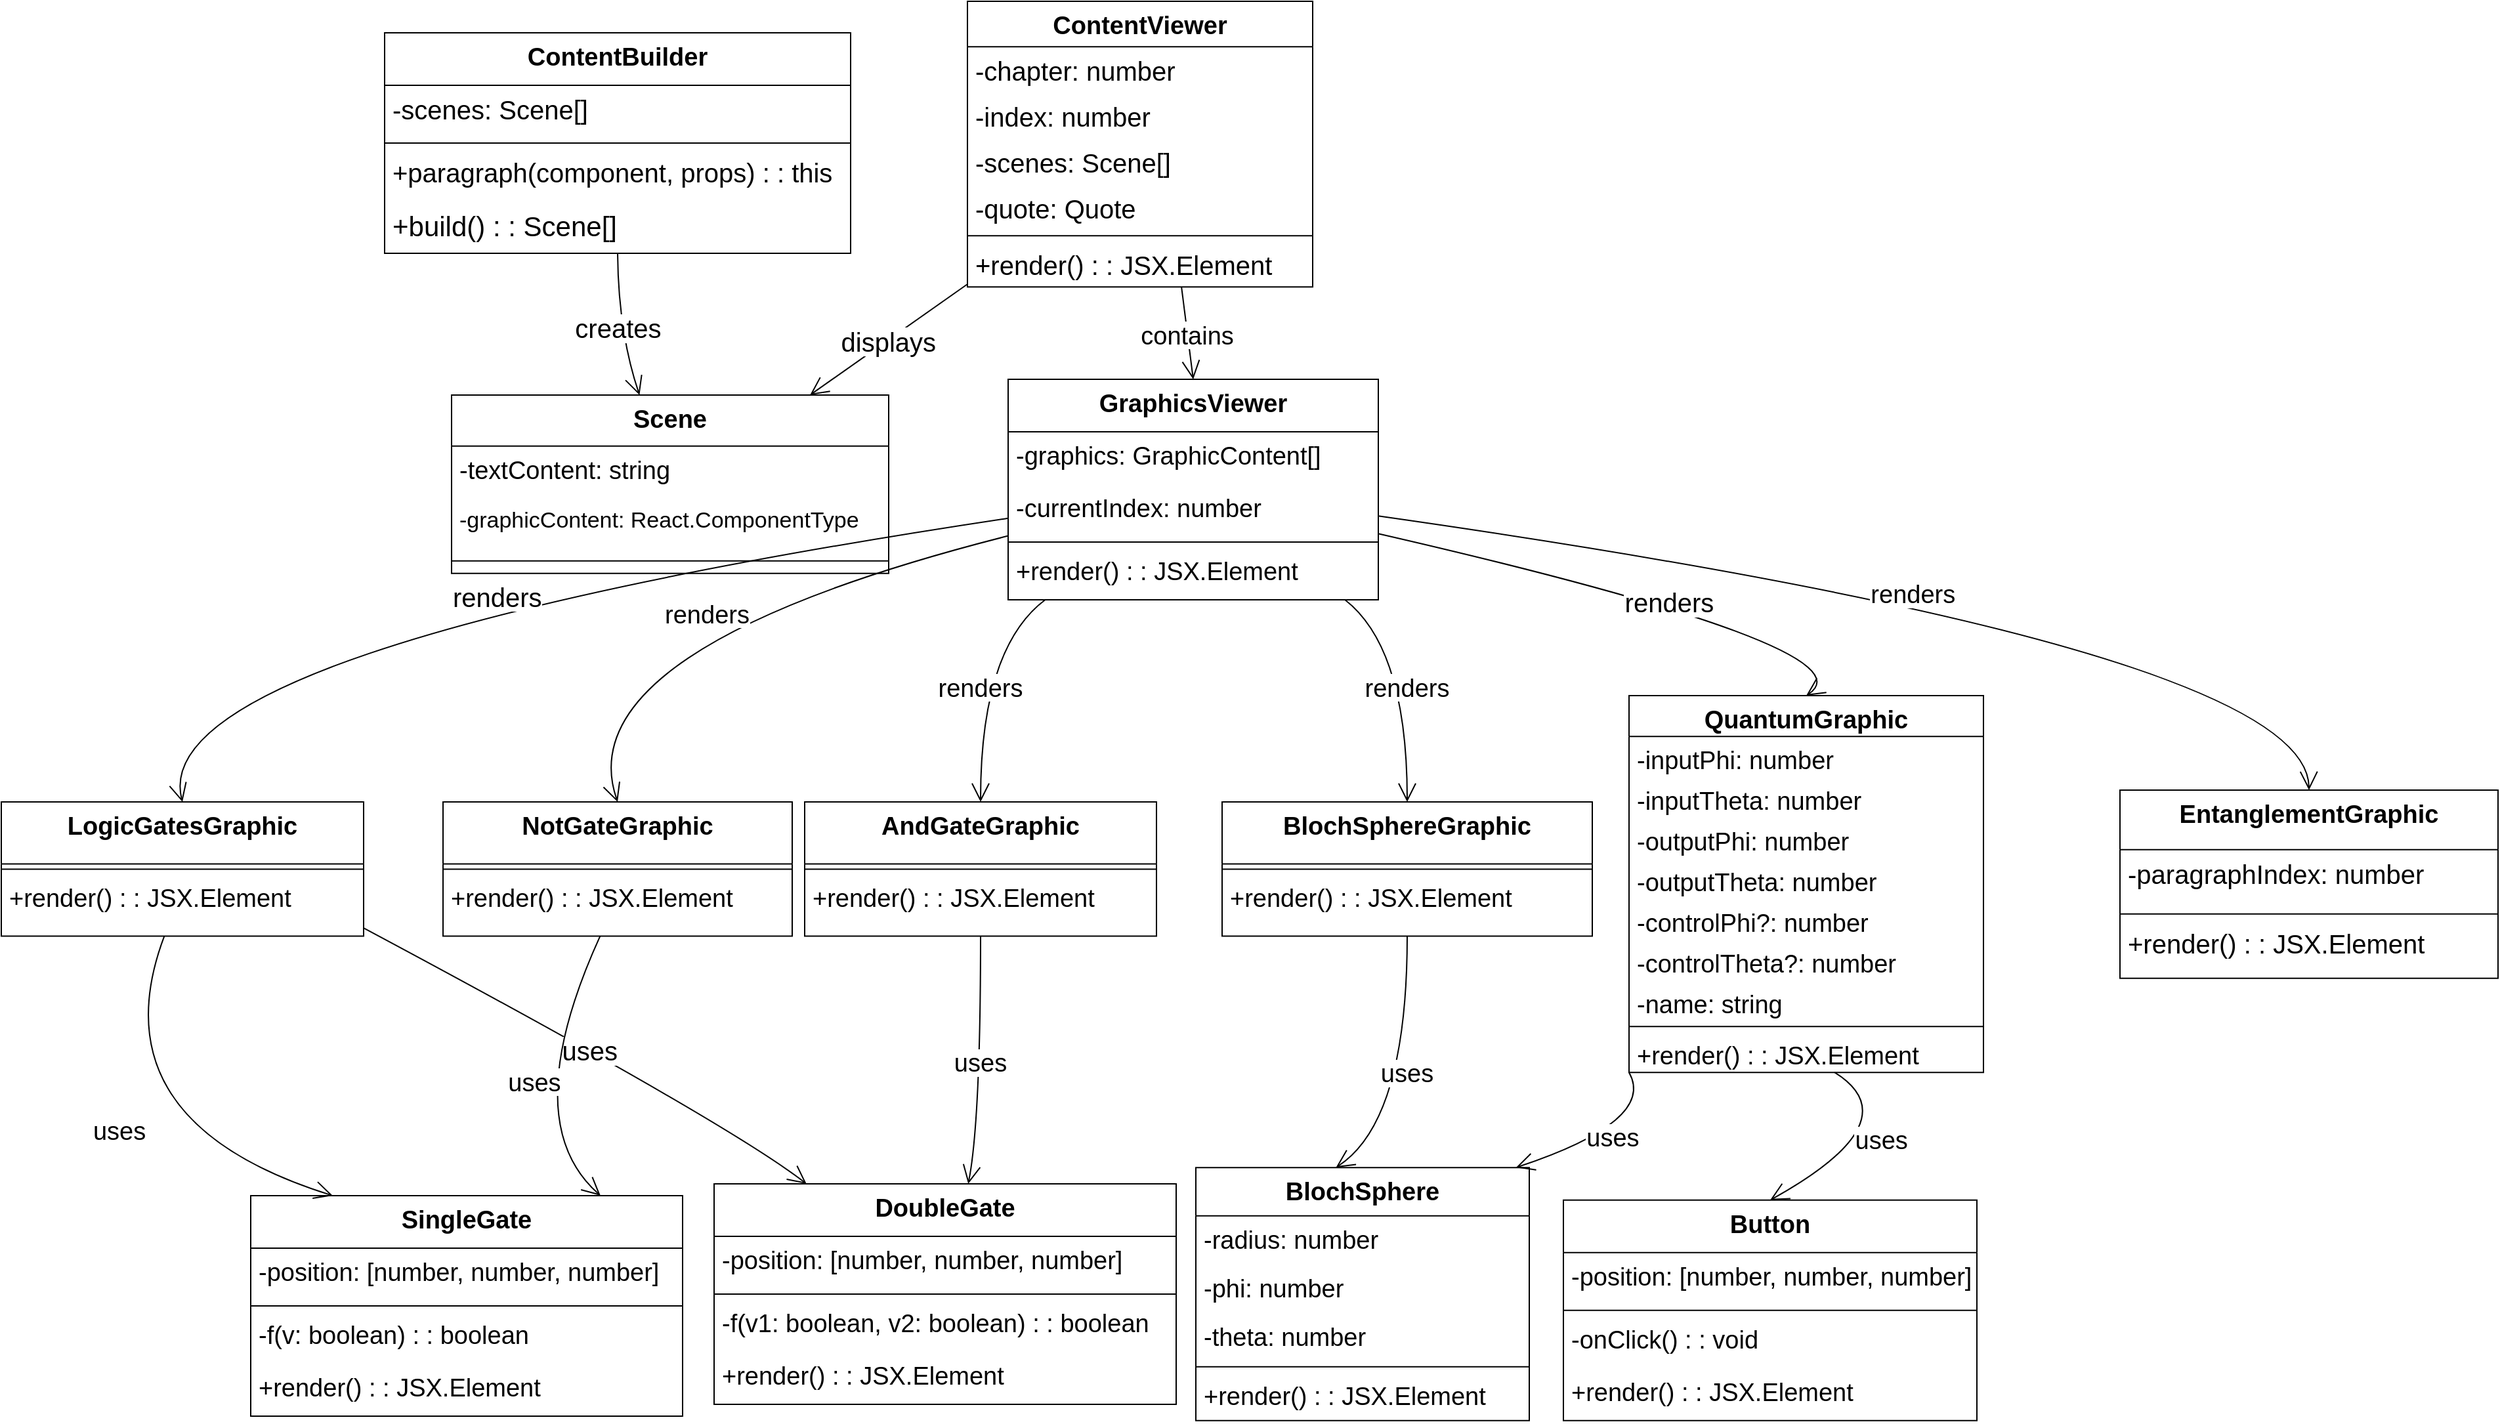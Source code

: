 <mxfile version="27.0.4">
  <diagram id="C5RBs43oDa-KdzZeNtuy" name="Page-1">
    <mxGraphModel dx="1647" dy="972" grid="1" gridSize="10" guides="1" tooltips="1" connect="1" arrows="1" fold="1" page="1" pageScale="1" pageWidth="827" pageHeight="1169" math="0" shadow="0">
      <root>
        <mxCell id="WIyWlLk6GJQsqaUBKTNV-0" />
        <mxCell id="WIyWlLk6GJQsqaUBKTNV-1" parent="WIyWlLk6GJQsqaUBKTNV-0" />
        <mxCell id="TDDVPOBdDB0uYeIVKFg6-115" value="ContentViewer" style="swimlane;fontStyle=1;align=center;verticalAlign=top;childLayout=stackLayout;horizontal=1;startSize=34.667;horizontalStack=0;resizeParent=1;resizeParentMax=0;resizeLast=0;collapsible=0;marginBottom=0;fontSize=19;" vertex="1" parent="WIyWlLk6GJQsqaUBKTNV-1">
          <mxGeometry x="786" y="230" width="263" height="217.667" as="geometry" />
        </mxCell>
        <mxCell id="TDDVPOBdDB0uYeIVKFg6-116" value="-chapter: number" style="text;strokeColor=none;fillColor=none;align=left;verticalAlign=top;spacingLeft=4;spacingRight=4;overflow=hidden;rotatable=0;points=[[0,0.5],[1,0.5]];portConstraint=eastwest;fontSize=20;" vertex="1" parent="TDDVPOBdDB0uYeIVKFg6-115">
          <mxGeometry y="34.667" width="263" height="35" as="geometry" />
        </mxCell>
        <mxCell id="TDDVPOBdDB0uYeIVKFg6-117" value="-index: number" style="text;strokeColor=none;fillColor=none;align=left;verticalAlign=top;spacingLeft=4;spacingRight=4;overflow=hidden;rotatable=0;points=[[0,0.5],[1,0.5]];portConstraint=eastwest;fontSize=20;" vertex="1" parent="TDDVPOBdDB0uYeIVKFg6-115">
          <mxGeometry y="69.667" width="263" height="35" as="geometry" />
        </mxCell>
        <mxCell id="TDDVPOBdDB0uYeIVKFg6-118" value="-scenes: Scene[]" style="text;strokeColor=none;fillColor=none;align=left;verticalAlign=top;spacingLeft=4;spacingRight=4;overflow=hidden;rotatable=0;points=[[0,0.5],[1,0.5]];portConstraint=eastwest;fontSize=20;" vertex="1" parent="TDDVPOBdDB0uYeIVKFg6-115">
          <mxGeometry y="104.667" width="263" height="35" as="geometry" />
        </mxCell>
        <mxCell id="TDDVPOBdDB0uYeIVKFg6-119" value="-quote: Quote" style="text;strokeColor=none;fillColor=none;align=left;verticalAlign=top;spacingLeft=4;spacingRight=4;overflow=hidden;rotatable=0;points=[[0,0.5],[1,0.5]];portConstraint=eastwest;fontSize=20;" vertex="1" parent="TDDVPOBdDB0uYeIVKFg6-115">
          <mxGeometry y="139.667" width="263" height="35" as="geometry" />
        </mxCell>
        <mxCell id="TDDVPOBdDB0uYeIVKFg6-120" style="line;strokeWidth=1;fillColor=none;align=left;verticalAlign=middle;spacingTop=-1;spacingLeft=3;spacingRight=3;rotatable=0;labelPosition=right;points=[];portConstraint=eastwest;strokeColor=inherit;" vertex="1" parent="TDDVPOBdDB0uYeIVKFg6-115">
          <mxGeometry y="174.667" width="263" height="8" as="geometry" />
        </mxCell>
        <mxCell id="TDDVPOBdDB0uYeIVKFg6-121" value="+render() : : JSX.Element" style="text;strokeColor=none;fillColor=none;align=left;verticalAlign=top;spacingLeft=4;spacingRight=4;overflow=hidden;rotatable=0;points=[[0,0.5],[1,0.5]];portConstraint=eastwest;fontSize=20;" vertex="1" parent="TDDVPOBdDB0uYeIVKFg6-115">
          <mxGeometry y="182.667" width="263" height="35" as="geometry" />
        </mxCell>
        <mxCell id="TDDVPOBdDB0uYeIVKFg6-122" value="ContentBuilder" style="swimlane;fontStyle=1;align=center;verticalAlign=top;childLayout=stackLayout;horizontal=1;startSize=40;horizontalStack=0;resizeParent=1;resizeParentMax=0;resizeLast=0;collapsible=0;marginBottom=0;fontSize=19;" vertex="1" parent="WIyWlLk6GJQsqaUBKTNV-1">
          <mxGeometry x="342" y="254" width="355" height="168" as="geometry" />
        </mxCell>
        <mxCell id="TDDVPOBdDB0uYeIVKFg6-123" value="&lt;font style=&quot;font-size: 20px;&quot;&gt;-scenes: Scene[]&lt;/font&gt;" style="text;strokeColor=none;fillColor=none;align=left;verticalAlign=top;spacingLeft=4;spacingRight=4;overflow=hidden;rotatable=0;points=[[0,0.5],[1,0.5]];portConstraint=eastwest;fontSize=15;html=1;" vertex="1" parent="TDDVPOBdDB0uYeIVKFg6-122">
          <mxGeometry y="40" width="355" height="40" as="geometry" />
        </mxCell>
        <mxCell id="TDDVPOBdDB0uYeIVKFg6-124" style="line;strokeWidth=1;fillColor=none;align=left;verticalAlign=middle;spacingTop=-1;spacingLeft=3;spacingRight=3;rotatable=0;labelPosition=right;points=[];portConstraint=eastwest;strokeColor=inherit;" vertex="1" parent="TDDVPOBdDB0uYeIVKFg6-122">
          <mxGeometry y="80" width="355" height="8" as="geometry" />
        </mxCell>
        <mxCell id="TDDVPOBdDB0uYeIVKFg6-125" value="+paragraph(component, props) : : this" style="text;strokeColor=none;fillColor=none;align=left;verticalAlign=top;spacingLeft=4;spacingRight=4;overflow=hidden;rotatable=0;points=[[0,0.5],[1,0.5]];portConstraint=eastwest;fontSize=20;" vertex="1" parent="TDDVPOBdDB0uYeIVKFg6-122">
          <mxGeometry y="88" width="355" height="40" as="geometry" />
        </mxCell>
        <mxCell id="TDDVPOBdDB0uYeIVKFg6-126" value="+build() : : Scene[]" style="text;strokeColor=none;fillColor=none;align=left;verticalAlign=top;spacingLeft=4;spacingRight=4;overflow=hidden;rotatable=0;points=[[0,0.5],[1,0.5]];portConstraint=eastwest;fontSize=21;" vertex="1" parent="TDDVPOBdDB0uYeIVKFg6-122">
          <mxGeometry y="128" width="355" height="40" as="geometry" />
        </mxCell>
        <mxCell id="TDDVPOBdDB0uYeIVKFg6-127" value="Scene" style="swimlane;fontStyle=1;align=center;verticalAlign=top;childLayout=stackLayout;horizontal=1;startSize=38.857;horizontalStack=0;resizeParent=1;resizeParentMax=0;resizeLast=0;collapsible=0;marginBottom=0;fontSize=19;" vertex="1" parent="WIyWlLk6GJQsqaUBKTNV-1">
          <mxGeometry x="393" y="530" width="333" height="135.857" as="geometry" />
        </mxCell>
        <mxCell id="TDDVPOBdDB0uYeIVKFg6-128" value="-textContent: string" style="text;strokeColor=none;fillColor=none;align=left;verticalAlign=top;spacingLeft=4;spacingRight=4;overflow=hidden;rotatable=0;points=[[0,0.5],[1,0.5]];portConstraint=eastwest;fontSize=19;" vertex="1" parent="TDDVPOBdDB0uYeIVKFg6-127">
          <mxGeometry y="38.857" width="333" height="39" as="geometry" />
        </mxCell>
        <mxCell id="TDDVPOBdDB0uYeIVKFg6-129" value="-graphicContent: React.ComponentType" style="text;strokeColor=none;fillColor=none;align=left;verticalAlign=top;spacingLeft=4;spacingRight=4;overflow=hidden;rotatable=0;points=[[0,0.5],[1,0.5]];portConstraint=eastwest;fontSize=17;" vertex="1" parent="TDDVPOBdDB0uYeIVKFg6-127">
          <mxGeometry y="77.857" width="333" height="39" as="geometry" />
        </mxCell>
        <mxCell id="TDDVPOBdDB0uYeIVKFg6-130" style="line;strokeWidth=1;fillColor=none;align=left;verticalAlign=middle;spacingTop=-1;spacingLeft=3;spacingRight=3;rotatable=0;labelPosition=right;points=[];portConstraint=eastwest;strokeColor=inherit;" vertex="1" parent="TDDVPOBdDB0uYeIVKFg6-127">
          <mxGeometry y="116.857" width="333" height="19" as="geometry" />
        </mxCell>
        <mxCell id="TDDVPOBdDB0uYeIVKFg6-131" value="GraphicsViewer" style="swimlane;fontStyle=1;align=center;verticalAlign=top;childLayout=stackLayout;horizontal=1;startSize=40;horizontalStack=0;resizeParent=1;resizeParentMax=0;resizeLast=0;collapsible=0;marginBottom=0;fontSize=19;" vertex="1" parent="WIyWlLk6GJQsqaUBKTNV-1">
          <mxGeometry x="817" y="518" width="282" height="168" as="geometry" />
        </mxCell>
        <mxCell id="TDDVPOBdDB0uYeIVKFg6-132" value="-graphics: GraphicContent[]" style="text;strokeColor=none;fillColor=none;align=left;verticalAlign=top;spacingLeft=4;spacingRight=4;overflow=hidden;rotatable=0;points=[[0,0.5],[1,0.5]];portConstraint=eastwest;fontSize=19;" vertex="1" parent="TDDVPOBdDB0uYeIVKFg6-131">
          <mxGeometry y="40" width="282" height="40" as="geometry" />
        </mxCell>
        <mxCell id="TDDVPOBdDB0uYeIVKFg6-133" value="-currentIndex: number" style="text;strokeColor=none;fillColor=none;align=left;verticalAlign=top;spacingLeft=4;spacingRight=4;overflow=hidden;rotatable=0;points=[[0,0.5],[1,0.5]];portConstraint=eastwest;fontSize=19;" vertex="1" parent="TDDVPOBdDB0uYeIVKFg6-131">
          <mxGeometry y="80" width="282" height="40" as="geometry" />
        </mxCell>
        <mxCell id="TDDVPOBdDB0uYeIVKFg6-134" style="line;strokeWidth=1;fillColor=none;align=left;verticalAlign=middle;spacingTop=-1;spacingLeft=3;spacingRight=3;rotatable=0;labelPosition=right;points=[];portConstraint=eastwest;strokeColor=inherit;" vertex="1" parent="TDDVPOBdDB0uYeIVKFg6-131">
          <mxGeometry y="120" width="282" height="8" as="geometry" />
        </mxCell>
        <mxCell id="TDDVPOBdDB0uYeIVKFg6-135" value="+render() : : JSX.Element" style="text;strokeColor=none;fillColor=none;align=left;verticalAlign=top;spacingLeft=4;spacingRight=4;overflow=hidden;rotatable=0;points=[[0,0.5],[1,0.5]];portConstraint=eastwest;fontSize=19;" vertex="1" parent="TDDVPOBdDB0uYeIVKFg6-131">
          <mxGeometry y="128" width="282" height="40" as="geometry" />
        </mxCell>
        <mxCell id="TDDVPOBdDB0uYeIVKFg6-136" value="LogicGatesGraphic" style="swimlane;fontStyle=1;align=center;verticalAlign=top;childLayout=stackLayout;horizontal=1;startSize=47.2;horizontalStack=0;resizeParent=1;resizeParentMax=0;resizeLast=0;collapsible=0;marginBottom=0;fontSize=19;" vertex="1" parent="WIyWlLk6GJQsqaUBKTNV-1">
          <mxGeometry x="50" y="840" width="276" height="102.2" as="geometry" />
        </mxCell>
        <mxCell id="TDDVPOBdDB0uYeIVKFg6-137" style="line;strokeWidth=1;fillColor=none;align=left;verticalAlign=middle;spacingTop=-1;spacingLeft=3;spacingRight=3;rotatable=0;labelPosition=right;points=[];portConstraint=eastwest;strokeColor=inherit;" vertex="1" parent="TDDVPOBdDB0uYeIVKFg6-136">
          <mxGeometry y="47.2" width="276" height="8" as="geometry" />
        </mxCell>
        <mxCell id="TDDVPOBdDB0uYeIVKFg6-138" value="+render() : : JSX.Element" style="text;strokeColor=none;fillColor=none;align=left;verticalAlign=top;spacingLeft=4;spacingRight=4;overflow=hidden;rotatable=0;points=[[0,0.5],[1,0.5]];portConstraint=eastwest;fontSize=19;" vertex="1" parent="TDDVPOBdDB0uYeIVKFg6-136">
          <mxGeometry y="55.2" width="276" height="47" as="geometry" />
        </mxCell>
        <mxCell id="TDDVPOBdDB0uYeIVKFg6-139" value="NotGateGraphic" style="swimlane;fontStyle=1;align=center;verticalAlign=top;childLayout=stackLayout;horizontal=1;startSize=47.2;horizontalStack=0;resizeParent=1;resizeParentMax=0;resizeLast=0;collapsible=0;marginBottom=0;fontSize=19;" vertex="1" parent="WIyWlLk6GJQsqaUBKTNV-1">
          <mxGeometry x="386.5" y="840" width="266" height="102.2" as="geometry" />
        </mxCell>
        <mxCell id="TDDVPOBdDB0uYeIVKFg6-140" style="line;strokeWidth=1;fillColor=none;align=left;verticalAlign=middle;spacingTop=-1;spacingLeft=3;spacingRight=3;rotatable=0;labelPosition=right;points=[];portConstraint=eastwest;strokeColor=inherit;" vertex="1" parent="TDDVPOBdDB0uYeIVKFg6-139">
          <mxGeometry y="47.2" width="266" height="8" as="geometry" />
        </mxCell>
        <mxCell id="TDDVPOBdDB0uYeIVKFg6-141" value="+render() : : JSX.Element" style="text;strokeColor=none;fillColor=none;align=left;verticalAlign=top;spacingLeft=4;spacingRight=4;overflow=hidden;rotatable=0;points=[[0,0.5],[1,0.5]];portConstraint=eastwest;fontSize=19;" vertex="1" parent="TDDVPOBdDB0uYeIVKFg6-139">
          <mxGeometry y="55.2" width="266" height="47" as="geometry" />
        </mxCell>
        <mxCell id="TDDVPOBdDB0uYeIVKFg6-142" value="AndGateGraphic" style="swimlane;fontStyle=1;align=center;verticalAlign=top;childLayout=stackLayout;horizontal=1;startSize=47.2;horizontalStack=0;resizeParent=1;resizeParentMax=0;resizeLast=0;collapsible=0;marginBottom=0;fontSize=19;" vertex="1" parent="WIyWlLk6GJQsqaUBKTNV-1">
          <mxGeometry x="662" y="840" width="268" height="102.2" as="geometry" />
        </mxCell>
        <mxCell id="TDDVPOBdDB0uYeIVKFg6-143" style="line;strokeWidth=1;fillColor=none;align=left;verticalAlign=middle;spacingTop=-1;spacingLeft=3;spacingRight=3;rotatable=0;labelPosition=right;points=[];portConstraint=eastwest;strokeColor=inherit;" vertex="1" parent="TDDVPOBdDB0uYeIVKFg6-142">
          <mxGeometry y="47.2" width="268" height="8" as="geometry" />
        </mxCell>
        <mxCell id="TDDVPOBdDB0uYeIVKFg6-144" value="+render() : : JSX.Element" style="text;strokeColor=none;fillColor=none;align=left;verticalAlign=top;spacingLeft=4;spacingRight=4;overflow=hidden;rotatable=0;points=[[0,0.5],[1,0.5]];portConstraint=eastwest;fontSize=19;" vertex="1" parent="TDDVPOBdDB0uYeIVKFg6-142">
          <mxGeometry y="55.2" width="268" height="47" as="geometry" />
        </mxCell>
        <mxCell id="TDDVPOBdDB0uYeIVKFg6-145" value="BlochSphereGraphic" style="swimlane;fontStyle=1;align=center;verticalAlign=top;childLayout=stackLayout;horizontal=1;startSize=47.2;horizontalStack=0;resizeParent=1;resizeParentMax=0;resizeLast=0;collapsible=0;marginBottom=0;fontSize=19;" vertex="1" parent="WIyWlLk6GJQsqaUBKTNV-1">
          <mxGeometry x="980" y="840" width="282" height="102.2" as="geometry" />
        </mxCell>
        <mxCell id="TDDVPOBdDB0uYeIVKFg6-146" style="line;strokeWidth=1;fillColor=none;align=left;verticalAlign=middle;spacingTop=-1;spacingLeft=3;spacingRight=3;rotatable=0;labelPosition=right;points=[];portConstraint=eastwest;strokeColor=inherit;" vertex="1" parent="TDDVPOBdDB0uYeIVKFg6-145">
          <mxGeometry y="47.2" width="282" height="8" as="geometry" />
        </mxCell>
        <mxCell id="TDDVPOBdDB0uYeIVKFg6-147" value="+render() : : JSX.Element" style="text;strokeColor=none;fillColor=none;align=left;verticalAlign=top;spacingLeft=4;spacingRight=4;overflow=hidden;rotatable=0;points=[[0,0.5],[1,0.5]];portConstraint=eastwest;fontSize=19;" vertex="1" parent="TDDVPOBdDB0uYeIVKFg6-145">
          <mxGeometry y="55.2" width="282" height="47" as="geometry" />
        </mxCell>
        <mxCell id="TDDVPOBdDB0uYeIVKFg6-148" value="QuantumGraphic" style="swimlane;fontStyle=1;align=center;verticalAlign=top;childLayout=stackLayout;horizontal=1;startSize=31.111;horizontalStack=0;resizeParent=1;resizeParentMax=0;resizeLast=0;collapsible=0;marginBottom=0;fontSize=19;" vertex="1" parent="WIyWlLk6GJQsqaUBKTNV-1">
          <mxGeometry x="1290" y="759" width="270" height="287.111" as="geometry" />
        </mxCell>
        <mxCell id="TDDVPOBdDB0uYeIVKFg6-149" value="-inputPhi: number" style="text;strokeColor=none;fillColor=none;align=left;verticalAlign=top;spacingLeft=4;spacingRight=4;overflow=hidden;rotatable=0;points=[[0,0.5],[1,0.5]];portConstraint=eastwest;fontSize=19;" vertex="1" parent="TDDVPOBdDB0uYeIVKFg6-148">
          <mxGeometry y="31.111" width="270" height="31" as="geometry" />
        </mxCell>
        <mxCell id="TDDVPOBdDB0uYeIVKFg6-150" value="-inputTheta: number" style="text;strokeColor=none;fillColor=none;align=left;verticalAlign=top;spacingLeft=4;spacingRight=4;overflow=hidden;rotatable=0;points=[[0,0.5],[1,0.5]];portConstraint=eastwest;fontSize=19;" vertex="1" parent="TDDVPOBdDB0uYeIVKFg6-148">
          <mxGeometry y="62.111" width="270" height="31" as="geometry" />
        </mxCell>
        <mxCell id="TDDVPOBdDB0uYeIVKFg6-151" value="-outputPhi: number" style="text;strokeColor=none;fillColor=none;align=left;verticalAlign=top;spacingLeft=4;spacingRight=4;overflow=hidden;rotatable=0;points=[[0,0.5],[1,0.5]];portConstraint=eastwest;fontSize=19;" vertex="1" parent="TDDVPOBdDB0uYeIVKFg6-148">
          <mxGeometry y="93.111" width="270" height="31" as="geometry" />
        </mxCell>
        <mxCell id="TDDVPOBdDB0uYeIVKFg6-152" value="-outputTheta: number" style="text;strokeColor=none;fillColor=none;align=left;verticalAlign=top;spacingLeft=4;spacingRight=4;overflow=hidden;rotatable=0;points=[[0,0.5],[1,0.5]];portConstraint=eastwest;fontSize=19;" vertex="1" parent="TDDVPOBdDB0uYeIVKFg6-148">
          <mxGeometry y="124.111" width="270" height="31" as="geometry" />
        </mxCell>
        <mxCell id="TDDVPOBdDB0uYeIVKFg6-153" value="-controlPhi?: number" style="text;strokeColor=none;fillColor=none;align=left;verticalAlign=top;spacingLeft=4;spacingRight=4;overflow=hidden;rotatable=0;points=[[0,0.5],[1,0.5]];portConstraint=eastwest;fontSize=19;" vertex="1" parent="TDDVPOBdDB0uYeIVKFg6-148">
          <mxGeometry y="155.111" width="270" height="31" as="geometry" />
        </mxCell>
        <mxCell id="TDDVPOBdDB0uYeIVKFg6-154" value="-controlTheta?: number" style="text;strokeColor=none;fillColor=none;align=left;verticalAlign=top;spacingLeft=4;spacingRight=4;overflow=hidden;rotatable=0;points=[[0,0.5],[1,0.5]];portConstraint=eastwest;fontSize=19;" vertex="1" parent="TDDVPOBdDB0uYeIVKFg6-148">
          <mxGeometry y="186.111" width="270" height="31" as="geometry" />
        </mxCell>
        <mxCell id="TDDVPOBdDB0uYeIVKFg6-155" value="-name: string" style="text;strokeColor=none;fillColor=none;align=left;verticalAlign=top;spacingLeft=4;spacingRight=4;overflow=hidden;rotatable=0;points=[[0,0.5],[1,0.5]];portConstraint=eastwest;fontSize=19;" vertex="1" parent="TDDVPOBdDB0uYeIVKFg6-148">
          <mxGeometry y="217.111" width="270" height="31" as="geometry" />
        </mxCell>
        <mxCell id="TDDVPOBdDB0uYeIVKFg6-156" style="line;strokeWidth=1;fillColor=none;align=left;verticalAlign=middle;spacingTop=-1;spacingLeft=3;spacingRight=3;rotatable=0;labelPosition=right;points=[];portConstraint=eastwest;strokeColor=inherit;" vertex="1" parent="TDDVPOBdDB0uYeIVKFg6-148">
          <mxGeometry y="248.111" width="270" height="8" as="geometry" />
        </mxCell>
        <mxCell id="TDDVPOBdDB0uYeIVKFg6-157" value="+render() : : JSX.Element" style="text;strokeColor=none;fillColor=none;align=left;verticalAlign=top;spacingLeft=4;spacingRight=4;overflow=hidden;rotatable=0;points=[[0,0.5],[1,0.5]];portConstraint=eastwest;fontSize=19;" vertex="1" parent="TDDVPOBdDB0uYeIVKFg6-148">
          <mxGeometry y="256.111" width="270" height="31" as="geometry" />
        </mxCell>
        <mxCell id="TDDVPOBdDB0uYeIVKFg6-158" value="EntanglementGraphic" style="swimlane;fontStyle=1;align=center;verticalAlign=top;childLayout=stackLayout;horizontal=1;startSize=45.333;horizontalStack=0;resizeParent=1;resizeParentMax=0;resizeLast=0;collapsible=0;marginBottom=0;fontSize=19;" vertex="1" parent="WIyWlLk6GJQsqaUBKTNV-1">
          <mxGeometry x="1664" y="831" width="288" height="143.333" as="geometry" />
        </mxCell>
        <mxCell id="TDDVPOBdDB0uYeIVKFg6-159" value="-paragraphIndex: number" style="text;strokeColor=none;fillColor=none;align=left;verticalAlign=top;spacingLeft=4;spacingRight=4;overflow=hidden;rotatable=0;points=[[0,0.5],[1,0.5]];portConstraint=eastwest;fontSize=20;" vertex="1" parent="TDDVPOBdDB0uYeIVKFg6-158">
          <mxGeometry y="45.333" width="288" height="45" as="geometry" />
        </mxCell>
        <mxCell id="TDDVPOBdDB0uYeIVKFg6-160" style="line;strokeWidth=1;fillColor=none;align=left;verticalAlign=middle;spacingTop=-1;spacingLeft=3;spacingRight=3;rotatable=0;labelPosition=right;points=[];portConstraint=eastwest;strokeColor=inherit;" vertex="1" parent="TDDVPOBdDB0uYeIVKFg6-158">
          <mxGeometry y="90.333" width="288" height="8" as="geometry" />
        </mxCell>
        <mxCell id="TDDVPOBdDB0uYeIVKFg6-161" value="+render() : : JSX.Element" style="text;strokeColor=none;fillColor=none;align=left;verticalAlign=top;spacingLeft=4;spacingRight=4;overflow=hidden;rotatable=0;points=[[0,0.5],[1,0.5]];portConstraint=eastwest;fontSize=20;" vertex="1" parent="TDDVPOBdDB0uYeIVKFg6-158">
          <mxGeometry y="98.333" width="288" height="45" as="geometry" />
        </mxCell>
        <mxCell id="TDDVPOBdDB0uYeIVKFg6-162" value="SingleGate" style="swimlane;fontStyle=1;align=center;verticalAlign=top;childLayout=stackLayout;horizontal=1;startSize=40;horizontalStack=0;resizeParent=1;resizeParentMax=0;resizeLast=0;collapsible=0;marginBottom=0;fontSize=19;" vertex="1" parent="WIyWlLk6GJQsqaUBKTNV-1">
          <mxGeometry x="240" y="1140" width="329" height="168" as="geometry" />
        </mxCell>
        <mxCell id="TDDVPOBdDB0uYeIVKFg6-163" value="-position: [number, number, number]" style="text;strokeColor=none;fillColor=none;align=left;verticalAlign=top;spacingLeft=4;spacingRight=4;overflow=hidden;rotatable=0;points=[[0,0.5],[1,0.5]];portConstraint=eastwest;fontSize=19;" vertex="1" parent="TDDVPOBdDB0uYeIVKFg6-162">
          <mxGeometry y="40" width="329" height="40" as="geometry" />
        </mxCell>
        <mxCell id="TDDVPOBdDB0uYeIVKFg6-164" style="line;strokeWidth=1;fillColor=none;align=left;verticalAlign=middle;spacingTop=-1;spacingLeft=3;spacingRight=3;rotatable=0;labelPosition=right;points=[];portConstraint=eastwest;strokeColor=inherit;" vertex="1" parent="TDDVPOBdDB0uYeIVKFg6-162">
          <mxGeometry y="80" width="329" height="8" as="geometry" />
        </mxCell>
        <mxCell id="TDDVPOBdDB0uYeIVKFg6-165" value="-f(v: boolean) : : boolean" style="text;strokeColor=none;fillColor=none;align=left;verticalAlign=top;spacingLeft=4;spacingRight=4;overflow=hidden;rotatable=0;points=[[0,0.5],[1,0.5]];portConstraint=eastwest;fontSize=19;" vertex="1" parent="TDDVPOBdDB0uYeIVKFg6-162">
          <mxGeometry y="88" width="329" height="40" as="geometry" />
        </mxCell>
        <mxCell id="TDDVPOBdDB0uYeIVKFg6-166" value="+render() : : JSX.Element" style="text;strokeColor=none;fillColor=none;align=left;verticalAlign=top;spacingLeft=4;spacingRight=4;overflow=hidden;rotatable=0;points=[[0,0.5],[1,0.5]];portConstraint=eastwest;fontSize=19;" vertex="1" parent="TDDVPOBdDB0uYeIVKFg6-162">
          <mxGeometry y="128" width="329" height="40" as="geometry" />
        </mxCell>
        <mxCell id="TDDVPOBdDB0uYeIVKFg6-167" value="DoubleGate" style="swimlane;fontStyle=1;align=center;verticalAlign=top;childLayout=stackLayout;horizontal=1;startSize=40;horizontalStack=0;resizeParent=1;resizeParentMax=0;resizeLast=0;collapsible=0;marginBottom=0;fontSize=19;" vertex="1" parent="WIyWlLk6GJQsqaUBKTNV-1">
          <mxGeometry x="593" y="1131" width="352" height="168" as="geometry" />
        </mxCell>
        <mxCell id="TDDVPOBdDB0uYeIVKFg6-168" value="-position: [number, number, number]" style="text;strokeColor=none;fillColor=none;align=left;verticalAlign=top;spacingLeft=4;spacingRight=4;overflow=hidden;rotatable=0;points=[[0,0.5],[1,0.5]];portConstraint=eastwest;fontSize=19;" vertex="1" parent="TDDVPOBdDB0uYeIVKFg6-167">
          <mxGeometry y="40" width="352" height="40" as="geometry" />
        </mxCell>
        <mxCell id="TDDVPOBdDB0uYeIVKFg6-169" style="line;strokeWidth=1;fillColor=none;align=left;verticalAlign=middle;spacingTop=-1;spacingLeft=3;spacingRight=3;rotatable=0;labelPosition=right;points=[];portConstraint=eastwest;strokeColor=inherit;" vertex="1" parent="TDDVPOBdDB0uYeIVKFg6-167">
          <mxGeometry y="80" width="352" height="8" as="geometry" />
        </mxCell>
        <mxCell id="TDDVPOBdDB0uYeIVKFg6-170" value="-f(v1: boolean, v2: boolean) : : boolean" style="text;strokeColor=none;fillColor=none;align=left;verticalAlign=top;spacingLeft=4;spacingRight=4;overflow=hidden;rotatable=0;points=[[0,0.5],[1,0.5]];portConstraint=eastwest;fontSize=19;" vertex="1" parent="TDDVPOBdDB0uYeIVKFg6-167">
          <mxGeometry y="88" width="352" height="40" as="geometry" />
        </mxCell>
        <mxCell id="TDDVPOBdDB0uYeIVKFg6-171" value="+render() : : JSX.Element" style="text;strokeColor=none;fillColor=none;align=left;verticalAlign=top;spacingLeft=4;spacingRight=4;overflow=hidden;rotatable=0;points=[[0,0.5],[1,0.5]];portConstraint=eastwest;fontSize=19;" vertex="1" parent="TDDVPOBdDB0uYeIVKFg6-167">
          <mxGeometry y="128" width="352" height="40" as="geometry" />
        </mxCell>
        <mxCell id="TDDVPOBdDB0uYeIVKFg6-172" value="BlochSphere" style="swimlane;fontStyle=1;align=center;verticalAlign=top;childLayout=stackLayout;horizontal=1;startSize=36.8;horizontalStack=0;resizeParent=1;resizeParentMax=0;resizeLast=0;collapsible=0;marginBottom=0;fontSize=19;" vertex="1" parent="WIyWlLk6GJQsqaUBKTNV-1">
          <mxGeometry x="960" y="1118.6" width="254" height="192.8" as="geometry" />
        </mxCell>
        <mxCell id="TDDVPOBdDB0uYeIVKFg6-173" value="-radius: number" style="text;strokeColor=none;fillColor=none;align=left;verticalAlign=top;spacingLeft=4;spacingRight=4;overflow=hidden;rotatable=0;points=[[0,0.5],[1,0.5]];portConstraint=eastwest;fontSize=19;" vertex="1" parent="TDDVPOBdDB0uYeIVKFg6-172">
          <mxGeometry y="36.8" width="254" height="37" as="geometry" />
        </mxCell>
        <mxCell id="TDDVPOBdDB0uYeIVKFg6-174" value="-phi: number" style="text;strokeColor=none;fillColor=none;align=left;verticalAlign=top;spacingLeft=4;spacingRight=4;overflow=hidden;rotatable=0;points=[[0,0.5],[1,0.5]];portConstraint=eastwest;fontSize=19;" vertex="1" parent="TDDVPOBdDB0uYeIVKFg6-172">
          <mxGeometry y="73.8" width="254" height="37" as="geometry" />
        </mxCell>
        <mxCell id="TDDVPOBdDB0uYeIVKFg6-175" value="-theta: number" style="text;strokeColor=none;fillColor=none;align=left;verticalAlign=top;spacingLeft=4;spacingRight=4;overflow=hidden;rotatable=0;points=[[0,0.5],[1,0.5]];portConstraint=eastwest;fontSize=19;" vertex="1" parent="TDDVPOBdDB0uYeIVKFg6-172">
          <mxGeometry y="110.8" width="254" height="37" as="geometry" />
        </mxCell>
        <mxCell id="TDDVPOBdDB0uYeIVKFg6-176" style="line;strokeWidth=1;fillColor=none;align=left;verticalAlign=middle;spacingTop=-1;spacingLeft=3;spacingRight=3;rotatable=0;labelPosition=right;points=[];portConstraint=eastwest;strokeColor=inherit;" vertex="1" parent="TDDVPOBdDB0uYeIVKFg6-172">
          <mxGeometry y="147.8" width="254" height="8" as="geometry" />
        </mxCell>
        <mxCell id="TDDVPOBdDB0uYeIVKFg6-177" value="+render() : : JSX.Element" style="text;strokeColor=none;fillColor=none;align=left;verticalAlign=top;spacingLeft=4;spacingRight=4;overflow=hidden;rotatable=0;points=[[0,0.5],[1,0.5]];portConstraint=eastwest;fontSize=19;" vertex="1" parent="TDDVPOBdDB0uYeIVKFg6-172">
          <mxGeometry y="155.8" width="254" height="37" as="geometry" />
        </mxCell>
        <mxCell id="TDDVPOBdDB0uYeIVKFg6-178" value="Button" style="swimlane;fontStyle=1;align=center;verticalAlign=top;childLayout=stackLayout;horizontal=1;startSize=40;horizontalStack=0;resizeParent=1;resizeParentMax=0;resizeLast=0;collapsible=0;marginBottom=0;fontSize=19;" vertex="1" parent="WIyWlLk6GJQsqaUBKTNV-1">
          <mxGeometry x="1240" y="1143.4" width="315" height="168" as="geometry" />
        </mxCell>
        <mxCell id="TDDVPOBdDB0uYeIVKFg6-179" value="-position: [number, number, number]" style="text;strokeColor=none;fillColor=none;align=left;verticalAlign=top;spacingLeft=4;spacingRight=4;overflow=hidden;rotatable=0;points=[[0,0.5],[1,0.5]];portConstraint=eastwest;fontSize=19;" vertex="1" parent="TDDVPOBdDB0uYeIVKFg6-178">
          <mxGeometry y="40" width="315" height="40" as="geometry" />
        </mxCell>
        <mxCell id="TDDVPOBdDB0uYeIVKFg6-180" style="line;strokeWidth=1;fillColor=none;align=left;verticalAlign=middle;spacingTop=-1;spacingLeft=3;spacingRight=3;rotatable=0;labelPosition=right;points=[];portConstraint=eastwest;strokeColor=inherit;" vertex="1" parent="TDDVPOBdDB0uYeIVKFg6-178">
          <mxGeometry y="80" width="315" height="8" as="geometry" />
        </mxCell>
        <mxCell id="TDDVPOBdDB0uYeIVKFg6-181" value="-onClick() : : void" style="text;strokeColor=none;fillColor=none;align=left;verticalAlign=top;spacingLeft=4;spacingRight=4;overflow=hidden;rotatable=0;points=[[0,0.5],[1,0.5]];portConstraint=eastwest;fontSize=19;" vertex="1" parent="TDDVPOBdDB0uYeIVKFg6-178">
          <mxGeometry y="88" width="315" height="40" as="geometry" />
        </mxCell>
        <mxCell id="TDDVPOBdDB0uYeIVKFg6-182" value="+render() : : JSX.Element" style="text;strokeColor=none;fillColor=none;align=left;verticalAlign=top;spacingLeft=4;spacingRight=4;overflow=hidden;rotatable=0;points=[[0,0.5],[1,0.5]];portConstraint=eastwest;fontSize=19;" vertex="1" parent="TDDVPOBdDB0uYeIVKFg6-178">
          <mxGeometry y="128" width="315" height="40" as="geometry" />
        </mxCell>
        <mxCell id="TDDVPOBdDB0uYeIVKFg6-183" value="creates" style="curved=1;startArrow=none;endArrow=open;endSize=12;exitX=0.5;exitY=1;entryX=0.43;entryY=0;rounded=0;fontSize=20;" edge="1" parent="WIyWlLk6GJQsqaUBKTNV-1" source="TDDVPOBdDB0uYeIVKFg6-122" target="TDDVPOBdDB0uYeIVKFg6-127">
          <mxGeometry relative="1" as="geometry">
            <Array as="points">
              <mxPoint x="520" y="482" />
            </Array>
          </mxGeometry>
        </mxCell>
        <mxCell id="TDDVPOBdDB0uYeIVKFg6-184" value="displays" style="curved=1;startArrow=none;endArrow=open;endSize=12;exitX=0;exitY=0.99;entryX=0.82;entryY=0;rounded=0;fontSize=20;" edge="1" parent="WIyWlLk6GJQsqaUBKTNV-1" source="TDDVPOBdDB0uYeIVKFg6-115" target="TDDVPOBdDB0uYeIVKFg6-127">
          <mxGeometry relative="1" as="geometry">
            <Array as="points" />
          </mxGeometry>
        </mxCell>
        <mxCell id="TDDVPOBdDB0uYeIVKFg6-185" value="contains" style="curved=1;startArrow=none;endArrow=open;endSize=12;exitX=0.62;exitY=1;entryX=0.5;entryY=0;rounded=0;fontSize=19;" edge="1" parent="WIyWlLk6GJQsqaUBKTNV-1" source="TDDVPOBdDB0uYeIVKFg6-115" target="TDDVPOBdDB0uYeIVKFg6-131">
          <mxGeometry relative="1" as="geometry">
            <Array as="points" />
          </mxGeometry>
        </mxCell>
        <mxCell id="TDDVPOBdDB0uYeIVKFg6-186" value="renders" style="curved=1;startArrow=none;endArrow=open;endSize=12;exitX=0;exitY=0.63;entryX=0.5;entryY=0;rounded=0;fontSize=20;" edge="1" parent="WIyWlLk6GJQsqaUBKTNV-1" source="TDDVPOBdDB0uYeIVKFg6-131" target="TDDVPOBdDB0uYeIVKFg6-136">
          <mxGeometry relative="1" as="geometry">
            <Array as="points">
              <mxPoint x="158" y="723" />
            </Array>
          </mxGeometry>
        </mxCell>
        <mxCell id="TDDVPOBdDB0uYeIVKFg6-187" value="renders" style="curved=1;startArrow=none;endArrow=open;endSize=12;exitX=0;exitY=0.71;entryX=0.5;entryY=0;rounded=0;fontSize=19;" edge="1" parent="WIyWlLk6GJQsqaUBKTNV-1" source="TDDVPOBdDB0uYeIVKFg6-131" target="TDDVPOBdDB0uYeIVKFg6-139">
          <mxGeometry relative="1" as="geometry">
            <Array as="points">
              <mxPoint x="479" y="723" />
            </Array>
          </mxGeometry>
        </mxCell>
        <mxCell id="TDDVPOBdDB0uYeIVKFg6-188" value="renders" style="curved=1;startArrow=none;endArrow=open;endSize=12;exitX=0.1;exitY=1;entryX=0.5;entryY=0;rounded=0;fontSize=19;" edge="1" parent="WIyWlLk6GJQsqaUBKTNV-1" source="TDDVPOBdDB0uYeIVKFg6-131" target="TDDVPOBdDB0uYeIVKFg6-142">
          <mxGeometry x="0.008" relative="1" as="geometry">
            <Array as="points">
              <mxPoint x="796" y="723" />
            </Array>
            <mxPoint as="offset" />
          </mxGeometry>
        </mxCell>
        <mxCell id="TDDVPOBdDB0uYeIVKFg6-189" value="renders" style="curved=1;startArrow=none;endArrow=open;endSize=12;exitX=0.91;exitY=1;entryX=0.5;entryY=0;rounded=0;fontSize=19;" edge="1" parent="WIyWlLk6GJQsqaUBKTNV-1" source="TDDVPOBdDB0uYeIVKFg6-131" target="TDDVPOBdDB0uYeIVKFg6-145">
          <mxGeometry relative="1" as="geometry">
            <Array as="points">
              <mxPoint x="1121" y="723" />
            </Array>
          </mxGeometry>
        </mxCell>
        <mxCell id="TDDVPOBdDB0uYeIVKFg6-190" value="renders" style="curved=1;startArrow=none;endArrow=open;endSize=12;exitX=1;exitY=0.7;entryX=0.5;entryY=0;rounded=0;fontSize=20;" edge="1" parent="WIyWlLk6GJQsqaUBKTNV-1" source="TDDVPOBdDB0uYeIVKFg6-131" target="TDDVPOBdDB0uYeIVKFg6-148">
          <mxGeometry relative="1" as="geometry">
            <Array as="points">
              <mxPoint x="1479" y="723" />
            </Array>
          </mxGeometry>
        </mxCell>
        <mxCell id="TDDVPOBdDB0uYeIVKFg6-191" value="renders" style="curved=1;startArrow=none;endArrow=open;endSize=12;exitX=1;exitY=0.62;entryX=0.5;entryY=0;rounded=0;fontSize=19;" edge="1" parent="WIyWlLk6GJQsqaUBKTNV-1" source="TDDVPOBdDB0uYeIVKFg6-131" target="TDDVPOBdDB0uYeIVKFg6-158">
          <mxGeometry x="0.0" relative="1" as="geometry">
            <Array as="points">
              <mxPoint x="1807" y="723" />
            </Array>
            <mxPoint as="offset" />
          </mxGeometry>
        </mxCell>
        <mxCell id="TDDVPOBdDB0uYeIVKFg6-192" value="uses" style="curved=1;startArrow=none;endArrow=open;endSize=12;exitX=0.45;exitY=1;entryX=0.19;entryY=0;rounded=0;fontSize=19;" edge="1" parent="WIyWlLk6GJQsqaUBKTNV-1" source="TDDVPOBdDB0uYeIVKFg6-136" target="TDDVPOBdDB0uYeIVKFg6-162">
          <mxGeometry relative="1" as="geometry">
            <Array as="points">
              <mxPoint x="121" y="1083" />
            </Array>
          </mxGeometry>
        </mxCell>
        <mxCell id="TDDVPOBdDB0uYeIVKFg6-193" value="uses" style="curved=1;startArrow=none;endArrow=open;endSize=12;exitX=1;exitY=0.94;entryX=0.2;entryY=0;rounded=0;fontSize=20;" edge="1" parent="WIyWlLk6GJQsqaUBKTNV-1" source="TDDVPOBdDB0uYeIVKFg6-136" target="TDDVPOBdDB0uYeIVKFg6-167">
          <mxGeometry relative="1" as="geometry">
            <Array as="points">
              <mxPoint x="601" y="1083" />
            </Array>
          </mxGeometry>
        </mxCell>
        <mxCell id="TDDVPOBdDB0uYeIVKFg6-194" value="uses" style="curved=1;startArrow=none;endArrow=open;endSize=12;exitX=0.45;exitY=1;entryX=0.81;entryY=0;rounded=0;fontSize=19;" edge="1" parent="WIyWlLk6GJQsqaUBKTNV-1" source="TDDVPOBdDB0uYeIVKFg6-139" target="TDDVPOBdDB0uYeIVKFg6-162">
          <mxGeometry relative="1" as="geometry">
            <Array as="points">
              <mxPoint x="442" y="1083" />
            </Array>
          </mxGeometry>
        </mxCell>
        <mxCell id="TDDVPOBdDB0uYeIVKFg6-195" value="uses" style="curved=1;startArrow=none;endArrow=open;endSize=12;exitX=0.5;exitY=1;entryX=0.55;entryY=0;rounded=0;fontSize=19;" edge="1" parent="WIyWlLk6GJQsqaUBKTNV-1" source="TDDVPOBdDB0uYeIVKFg6-142" target="TDDVPOBdDB0uYeIVKFg6-167">
          <mxGeometry relative="1" as="geometry">
            <Array as="points">
              <mxPoint x="796" y="1083" />
            </Array>
          </mxGeometry>
        </mxCell>
        <mxCell id="TDDVPOBdDB0uYeIVKFg6-196" value="uses" style="curved=1;startArrow=none;endArrow=open;endSize=12;exitX=0.5;exitY=1;entryX=0.42;entryY=0;rounded=0;fontSize=19;" edge="1" parent="WIyWlLk6GJQsqaUBKTNV-1" source="TDDVPOBdDB0uYeIVKFg6-145" target="TDDVPOBdDB0uYeIVKFg6-172">
          <mxGeometry relative="1" as="geometry">
            <Array as="points">
              <mxPoint x="1121" y="1083" />
            </Array>
          </mxGeometry>
        </mxCell>
        <mxCell id="TDDVPOBdDB0uYeIVKFg6-197" value="uses" style="curved=1;startArrow=none;endArrow=open;endSize=12;exitX=0;exitY=1;entryX=0.96;entryY=0;rounded=0;fontSize=19;" edge="1" parent="WIyWlLk6GJQsqaUBKTNV-1" source="TDDVPOBdDB0uYeIVKFg6-148" target="TDDVPOBdDB0uYeIVKFg6-172">
          <mxGeometry relative="1" as="geometry">
            <Array as="points">
              <mxPoint x="1311" y="1083" />
            </Array>
          </mxGeometry>
        </mxCell>
        <mxCell id="TDDVPOBdDB0uYeIVKFg6-198" value="uses" style="curved=1;startArrow=none;endArrow=open;endSize=12;exitX=0.58;exitY=1;entryX=0.5;entryY=0;rounded=0;fontSize=19;" edge="1" parent="WIyWlLk6GJQsqaUBKTNV-1" source="TDDVPOBdDB0uYeIVKFg6-148" target="TDDVPOBdDB0uYeIVKFg6-178">
          <mxGeometry relative="1" as="geometry">
            <Array as="points">
              <mxPoint x="1506" y="1083" />
            </Array>
          </mxGeometry>
        </mxCell>
      </root>
    </mxGraphModel>
  </diagram>
</mxfile>
